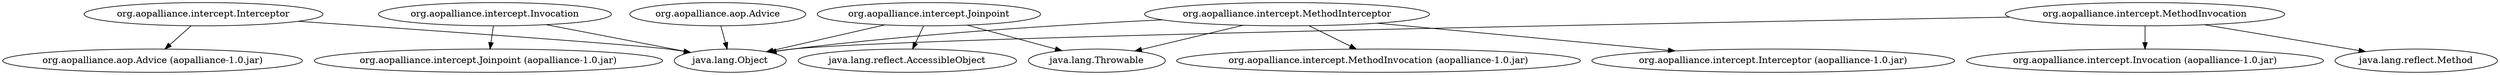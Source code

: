 digraph "aopalliance-1.0.jar" {
    // Path: C:\Users\CHENLU~1\AppData\Local\Temp\VIA\201808200848028274\cp\aopalliance-1.0.jar
   "org.aopalliance.aop.Advice"                       -> "java.lang.Object";
   "org.aopalliance.intercept.Interceptor"            -> "java.lang.Object";
   "org.aopalliance.intercept.Interceptor"            -> "org.aopalliance.aop.Advice (aopalliance-1.0.jar)";
   "org.aopalliance.intercept.Invocation"             -> "java.lang.Object";
   "org.aopalliance.intercept.Invocation"             -> "org.aopalliance.intercept.Joinpoint (aopalliance-1.0.jar)";
   "org.aopalliance.intercept.Joinpoint"              -> "java.lang.Object";
   "org.aopalliance.intercept.Joinpoint"              -> "java.lang.Throwable";
   "org.aopalliance.intercept.Joinpoint"              -> "java.lang.reflect.AccessibleObject";
   "org.aopalliance.intercept.MethodInterceptor"      -> "java.lang.Object";
   "org.aopalliance.intercept.MethodInterceptor"      -> "java.lang.Throwable";
   "org.aopalliance.intercept.MethodInterceptor"      -> "org.aopalliance.intercept.Interceptor (aopalliance-1.0.jar)";
   "org.aopalliance.intercept.MethodInterceptor"      -> "org.aopalliance.intercept.MethodInvocation (aopalliance-1.0.jar)";
   "org.aopalliance.intercept.MethodInvocation"       -> "java.lang.Object";
   "org.aopalliance.intercept.MethodInvocation"       -> "java.lang.reflect.Method";
   "org.aopalliance.intercept.MethodInvocation"       -> "org.aopalliance.intercept.Invocation (aopalliance-1.0.jar)";
}

